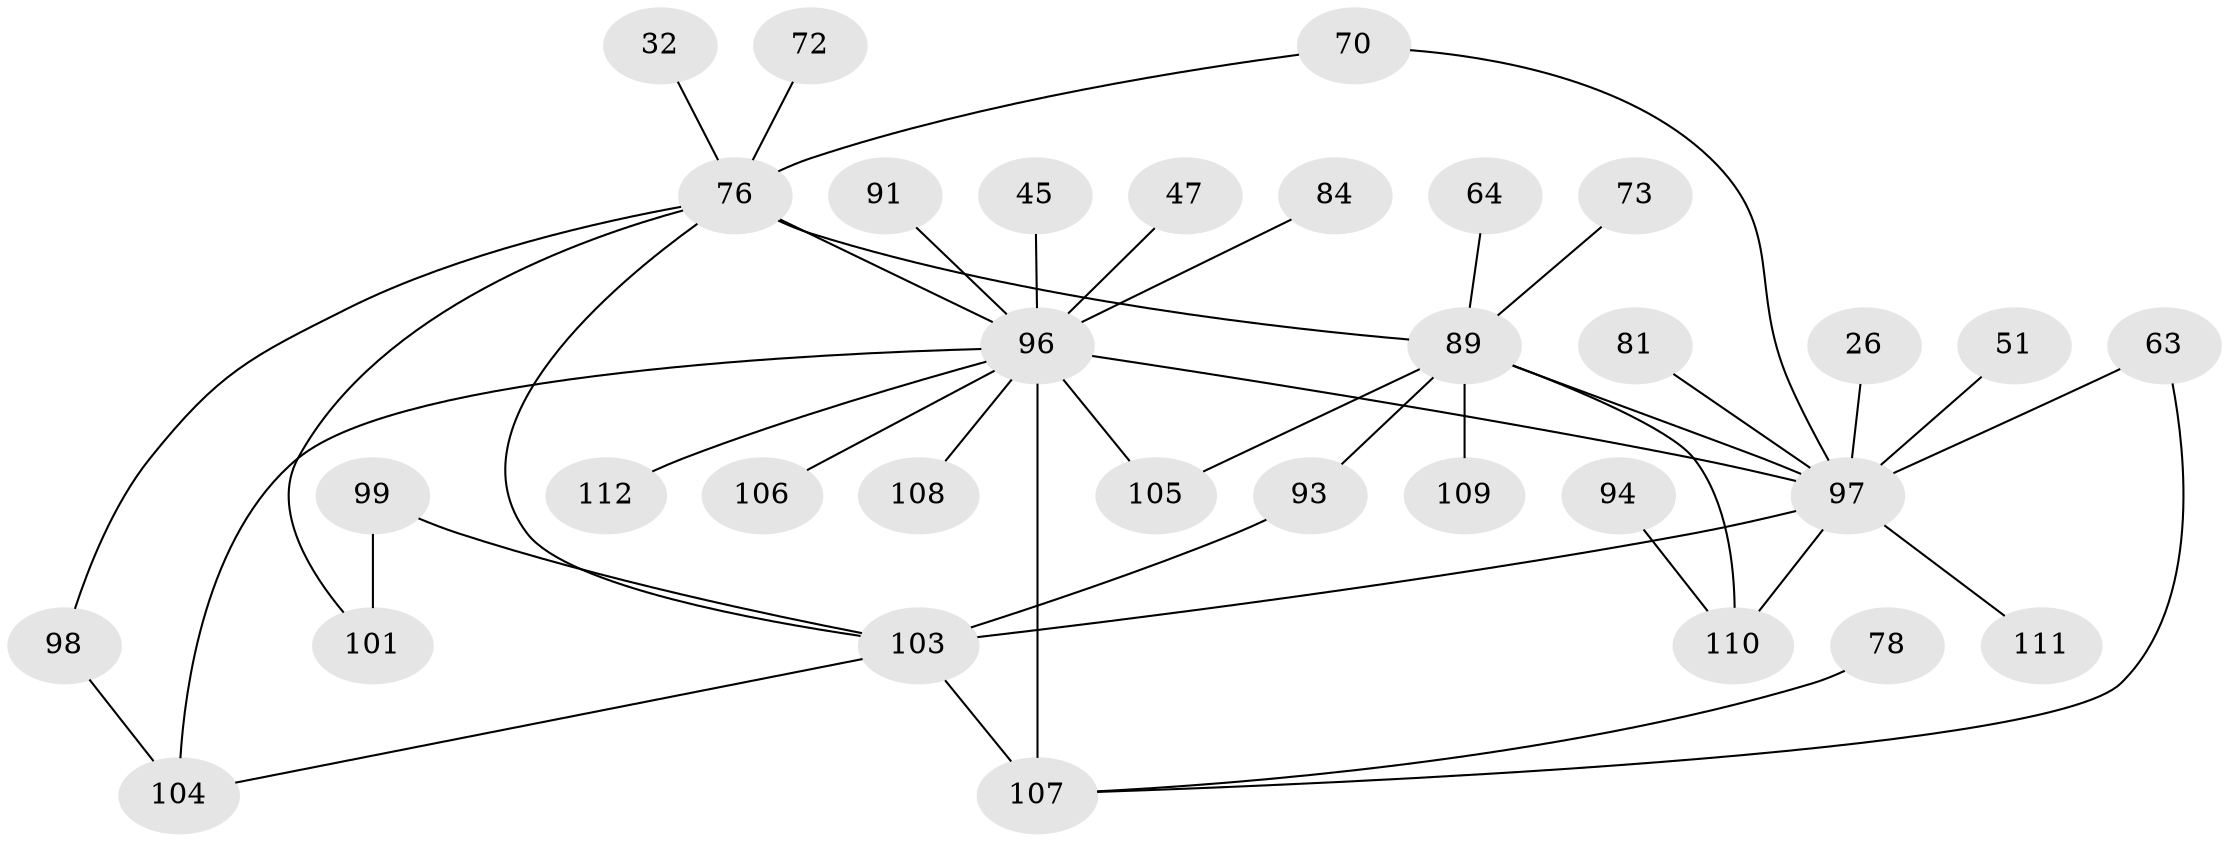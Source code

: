 // original degree distribution, {8: 0.026785714285714284, 5: 0.044642857142857144, 4: 0.14285714285714285, 1: 0.25892857142857145, 3: 0.24107142857142858, 6: 0.03571428571428571, 2: 0.24107142857142858, 9: 0.008928571428571428}
// Generated by graph-tools (version 1.1) at 2025/45/03/04/25 21:45:56]
// undirected, 33 vertices, 43 edges
graph export_dot {
graph [start="1"]
  node [color=gray90,style=filled];
  26;
  32;
  45;
  47;
  51 [super="+18"];
  63 [super="+50"];
  64;
  70;
  72;
  73;
  76 [super="+65+21"];
  78;
  81;
  84;
  89 [super="+7+30+59+24"];
  91;
  93;
  94;
  96 [super="+5+48+86+90"];
  97 [super="+31+52+60+49+41"];
  98;
  99 [super="+88"];
  101;
  103 [super="+92+66+69+100"];
  104 [super="+37+46"];
  105;
  106;
  107 [super="+95+1"];
  108;
  109 [super="+57+102"];
  110 [super="+85"];
  111;
  112 [super="+28+43"];
  26 -- 97;
  32 -- 76;
  45 -- 96;
  47 -- 96 [weight=2];
  51 -- 97;
  63 -- 97;
  63 -- 107 [weight=2];
  64 -- 89;
  70 -- 97;
  70 -- 76;
  72 -- 76;
  73 -- 89;
  76 -- 101;
  76 -- 96 [weight=4];
  76 -- 98;
  76 -- 103;
  76 -- 89 [weight=5];
  78 -- 107;
  81 -- 97;
  84 -- 96;
  89 -- 93;
  89 -- 105;
  89 -- 97 [weight=2];
  89 -- 109;
  89 -- 110 [weight=3];
  91 -- 96;
  93 -- 103;
  94 -- 110;
  96 -- 108;
  96 -- 105;
  96 -- 97 [weight=8];
  96 -- 104 [weight=2];
  96 -- 106;
  96 -- 107 [weight=3];
  96 -- 112;
  97 -- 110 [weight=2];
  97 -- 111;
  97 -- 103 [weight=3];
  98 -- 104 [weight=2];
  99 -- 103 [weight=2];
  99 -- 101 [weight=2];
  103 -- 107 [weight=3];
  103 -- 104 [weight=2];
}
